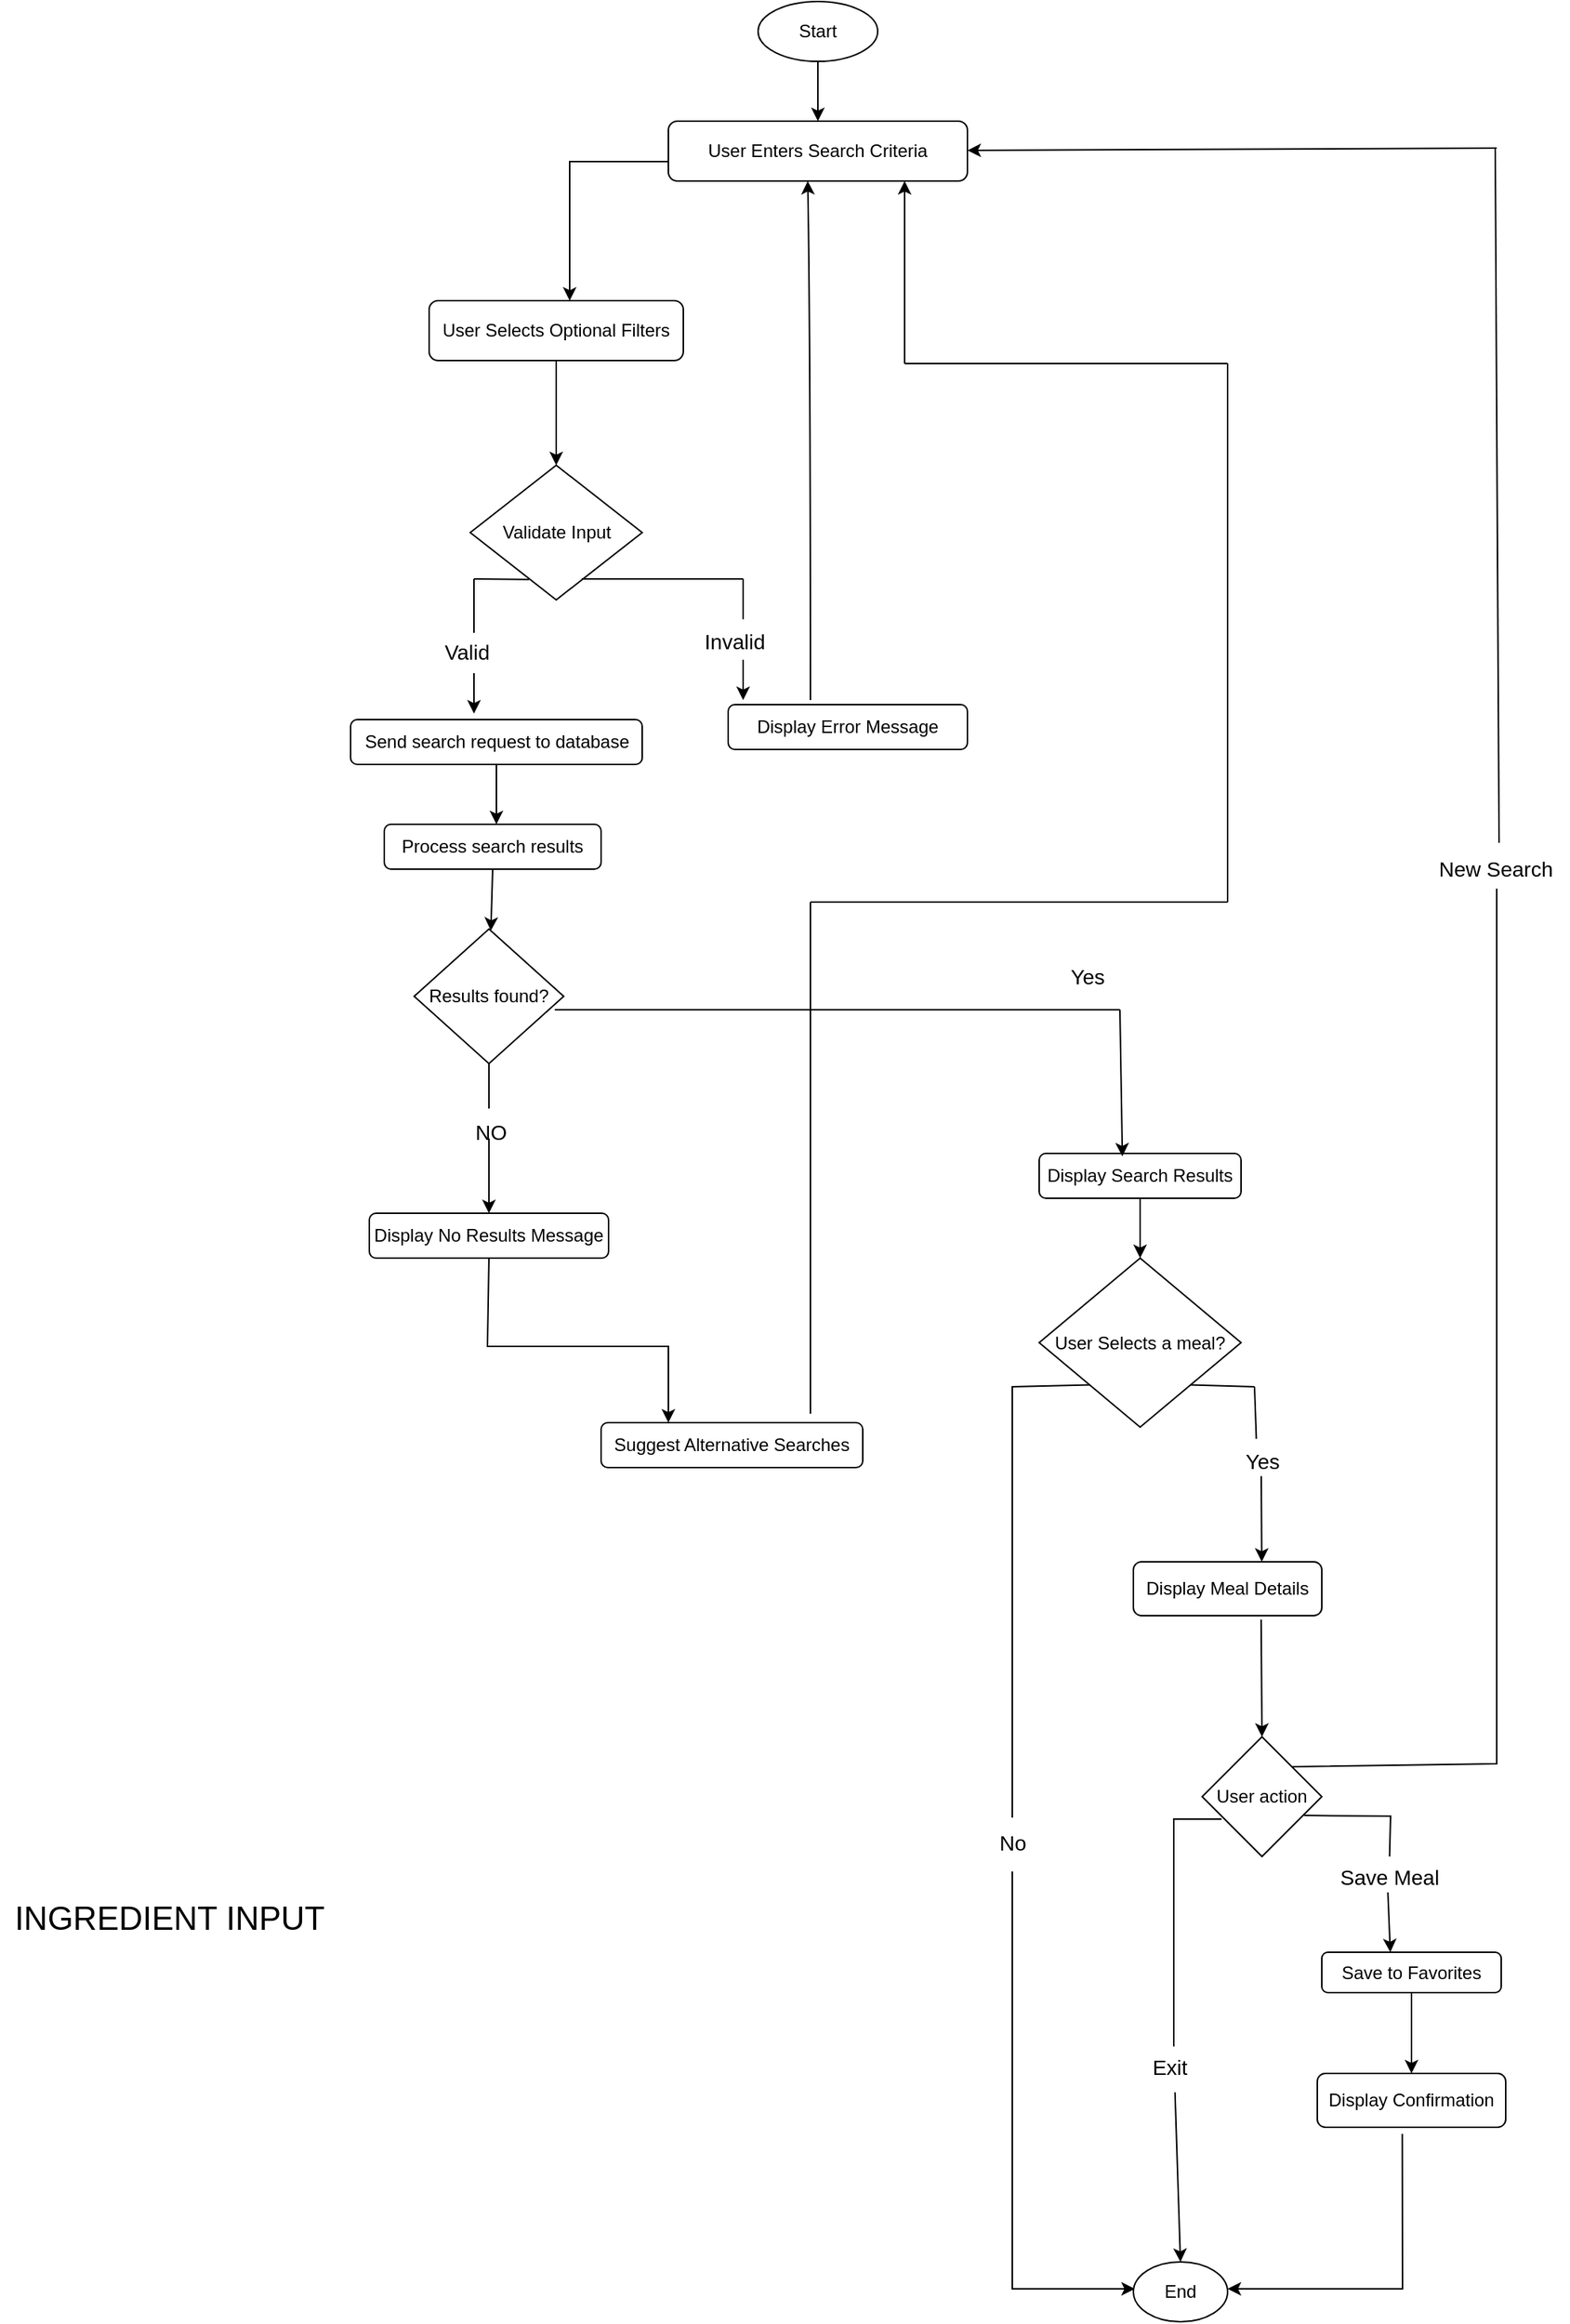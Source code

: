 <mxfile version="26.2.9">
  <diagram id="C5RBs43oDa-KdzZeNtuy" name="Page-1">
    <mxGraphModel dx="1043" dy="670" grid="1" gridSize="9" guides="1" tooltips="1" connect="1" arrows="1" fold="1" page="1" pageScale="1" pageWidth="583" pageHeight="827" math="0" shadow="0">
      <root>
        <mxCell id="WIyWlLk6GJQsqaUBKTNV-0" />
        <mxCell id="WIyWlLk6GJQsqaUBKTNV-1" parent="WIyWlLk6GJQsqaUBKTNV-0" />
        <mxCell id="gf65TOf0IDrILVoOI4ct-1" value="Start" style="ellipse;whiteSpace=wrap;html=1;" parent="WIyWlLk6GJQsqaUBKTNV-1" vertex="1">
          <mxGeometry x="550" y="10" width="80" height="40" as="geometry" />
        </mxCell>
        <mxCell id="gf65TOf0IDrILVoOI4ct-2" value="" style="endArrow=classic;html=1;rounded=0;exitX=0.5;exitY=1;exitDx=0;exitDy=0;" parent="WIyWlLk6GJQsqaUBKTNV-1" source="gf65TOf0IDrILVoOI4ct-1" edge="1">
          <mxGeometry width="50" height="50" relative="1" as="geometry">
            <mxPoint x="590" y="350" as="sourcePoint" />
            <mxPoint x="590" y="90" as="targetPoint" />
          </mxGeometry>
        </mxCell>
        <mxCell id="gf65TOf0IDrILVoOI4ct-3" value="User Enters Search Criteria" style="rounded=1;whiteSpace=wrap;html=1;" parent="WIyWlLk6GJQsqaUBKTNV-1" vertex="1">
          <mxGeometry x="490" y="90" width="200" height="40" as="geometry" />
        </mxCell>
        <mxCell id="gf65TOf0IDrILVoOI4ct-4" value="" style="endArrow=classic;html=1;rounded=0;" parent="WIyWlLk6GJQsqaUBKTNV-1" edge="1">
          <mxGeometry width="50" height="50" relative="1" as="geometry">
            <mxPoint x="490" y="117" as="sourcePoint" />
            <mxPoint x="424" y="210" as="targetPoint" />
            <Array as="points">
              <mxPoint x="424" y="117" />
            </Array>
          </mxGeometry>
        </mxCell>
        <mxCell id="gf65TOf0IDrILVoOI4ct-6" value="User Selects Optional Filters" style="rounded=1;whiteSpace=wrap;html=1;" parent="WIyWlLk6GJQsqaUBKTNV-1" vertex="1">
          <mxGeometry x="330" y="210" width="170" height="40" as="geometry" />
        </mxCell>
        <mxCell id="gf65TOf0IDrILVoOI4ct-7" value="" style="endArrow=classic;html=1;rounded=0;exitX=0.5;exitY=1;exitDx=0;exitDy=0;" parent="WIyWlLk6GJQsqaUBKTNV-1" source="gf65TOf0IDrILVoOI4ct-6" edge="1">
          <mxGeometry width="50" height="50" relative="1" as="geometry">
            <mxPoint x="590" y="350" as="sourcePoint" />
            <mxPoint x="415" y="320" as="targetPoint" />
          </mxGeometry>
        </mxCell>
        <mxCell id="gf65TOf0IDrILVoOI4ct-8" value="Validate Input" style="rhombus;whiteSpace=wrap;html=1;" parent="WIyWlLk6GJQsqaUBKTNV-1" vertex="1">
          <mxGeometry x="357.5" y="320" width="115" height="90" as="geometry" />
        </mxCell>
        <mxCell id="gf65TOf0IDrILVoOI4ct-11" value="&lt;font style=&quot;font-size: 14px;&quot;&gt;Valid&lt;/font&gt;" style="text;html=1;align=center;verticalAlign=middle;resizable=0;points=[];autosize=1;strokeColor=none;fillColor=none;" parent="WIyWlLk6GJQsqaUBKTNV-1" vertex="1">
          <mxGeometry x="330" y="430" width="50" height="30" as="geometry" />
        </mxCell>
        <mxCell id="gf65TOf0IDrILVoOI4ct-13" value="Send search request to database" style="rounded=1;whiteSpace=wrap;html=1;" parent="WIyWlLk6GJQsqaUBKTNV-1" vertex="1">
          <mxGeometry x="277.5" y="490" width="195" height="30" as="geometry" />
        </mxCell>
        <mxCell id="gf65TOf0IDrILVoOI4ct-14" value="" style="endArrow=classic;html=1;rounded=0;exitX=0.5;exitY=1;exitDx=0;exitDy=0;" parent="WIyWlLk6GJQsqaUBKTNV-1" source="gf65TOf0IDrILVoOI4ct-13" edge="1">
          <mxGeometry width="50" height="50" relative="1" as="geometry">
            <mxPoint x="590" y="550" as="sourcePoint" />
            <mxPoint x="375" y="560" as="targetPoint" />
          </mxGeometry>
        </mxCell>
        <mxCell id="gf65TOf0IDrILVoOI4ct-15" value="Process search results" style="rounded=1;whiteSpace=wrap;html=1;" parent="WIyWlLk6GJQsqaUBKTNV-1" vertex="1">
          <mxGeometry x="300" y="560" width="145" height="30" as="geometry" />
        </mxCell>
        <mxCell id="gf65TOf0IDrILVoOI4ct-16" value="Results found?" style="rhombus;whiteSpace=wrap;html=1;" parent="WIyWlLk6GJQsqaUBKTNV-1" vertex="1">
          <mxGeometry x="320" y="630" width="100" height="90" as="geometry" />
        </mxCell>
        <mxCell id="gf65TOf0IDrILVoOI4ct-17" value="" style="endArrow=classic;html=1;rounded=0;exitX=0.5;exitY=1;exitDx=0;exitDy=0;" parent="WIyWlLk6GJQsqaUBKTNV-1" source="gf65TOf0IDrILVoOI4ct-15" target="gf65TOf0IDrILVoOI4ct-16" edge="1">
          <mxGeometry width="50" height="50" relative="1" as="geometry">
            <mxPoint x="373" y="592" as="sourcePoint" />
            <mxPoint x="420" y="650" as="targetPoint" />
          </mxGeometry>
        </mxCell>
        <mxCell id="gf65TOf0IDrILVoOI4ct-18" value="" style="endArrow=none;html=1;rounded=0;exitX=0.5;exitY=1;exitDx=0;exitDy=0;" parent="WIyWlLk6GJQsqaUBKTNV-1" source="gf65TOf0IDrILVoOI4ct-16" edge="1">
          <mxGeometry width="50" height="50" relative="1" as="geometry">
            <mxPoint x="590" y="850" as="sourcePoint" />
            <mxPoint x="370" y="750" as="targetPoint" />
          </mxGeometry>
        </mxCell>
        <mxCell id="gf65TOf0IDrILVoOI4ct-19" value="&lt;font style=&quot;font-size: 14px;&quot;&gt;NO&lt;/font&gt;" style="text;html=1;align=center;verticalAlign=middle;resizable=0;points=[];autosize=1;strokeColor=none;fillColor=none;" parent="WIyWlLk6GJQsqaUBKTNV-1" vertex="1">
          <mxGeometry x="348" y="752" width="45" height="27" as="geometry" />
        </mxCell>
        <mxCell id="gf65TOf0IDrILVoOI4ct-20" value="" style="endArrow=classic;html=1;rounded=0;" parent="WIyWlLk6GJQsqaUBKTNV-1" edge="1">
          <mxGeometry width="50" height="50" relative="1" as="geometry">
            <mxPoint x="370" y="770" as="sourcePoint" />
            <mxPoint x="370" y="820" as="targetPoint" />
            <Array as="points">
              <mxPoint x="370" y="800" />
            </Array>
          </mxGeometry>
        </mxCell>
        <mxCell id="gf65TOf0IDrILVoOI4ct-21" value="Display No Results Message" style="rounded=1;whiteSpace=wrap;html=1;" parent="WIyWlLk6GJQsqaUBKTNV-1" vertex="1">
          <mxGeometry x="290" y="820" width="160" height="30" as="geometry" />
        </mxCell>
        <mxCell id="gf65TOf0IDrILVoOI4ct-22" value="" style="endArrow=classic;html=1;rounded=0;exitX=0.5;exitY=1;exitDx=0;exitDy=0;" parent="WIyWlLk6GJQsqaUBKTNV-1" source="gf65TOf0IDrILVoOI4ct-21" edge="1">
          <mxGeometry width="50" height="50" relative="1" as="geometry">
            <mxPoint x="380" y="860" as="sourcePoint" />
            <mxPoint x="490" y="960" as="targetPoint" />
            <Array as="points">
              <mxPoint x="369" y="909" />
              <mxPoint x="490" y="909" />
            </Array>
          </mxGeometry>
        </mxCell>
        <mxCell id="gf65TOf0IDrILVoOI4ct-24" value="Suggest Alternative Searches" style="rounded=1;whiteSpace=wrap;html=1;" parent="WIyWlLk6GJQsqaUBKTNV-1" vertex="1">
          <mxGeometry x="445" y="960" width="175" height="30" as="geometry" />
        </mxCell>
        <mxCell id="gf65TOf0IDrILVoOI4ct-26" value="" style="endArrow=none;html=1;rounded=0;" parent="WIyWlLk6GJQsqaUBKTNV-1" edge="1">
          <mxGeometry width="50" height="50" relative="1" as="geometry">
            <mxPoint x="432" y="396" as="sourcePoint" />
            <mxPoint x="540" y="396" as="targetPoint" />
          </mxGeometry>
        </mxCell>
        <mxCell id="gf65TOf0IDrILVoOI4ct-27" value="&lt;font style=&quot;font-size: 14px;&quot;&gt;Invalid&lt;/font&gt;" style="text;html=1;align=center;verticalAlign=middle;resizable=0;points=[];autosize=1;strokeColor=none;fillColor=none;" parent="WIyWlLk6GJQsqaUBKTNV-1" vertex="1">
          <mxGeometry x="504" y="423" width="60" height="30" as="geometry" />
        </mxCell>
        <mxCell id="gf65TOf0IDrILVoOI4ct-28" value="" style="endArrow=classic;html=1;rounded=0;" parent="WIyWlLk6GJQsqaUBKTNV-1" edge="1">
          <mxGeometry width="50" height="50" relative="1" as="geometry">
            <mxPoint x="540" y="450" as="sourcePoint" />
            <mxPoint x="540" y="477" as="targetPoint" />
          </mxGeometry>
        </mxCell>
        <mxCell id="gf65TOf0IDrILVoOI4ct-29" value="Display Error Message" style="rounded=1;whiteSpace=wrap;html=1;" parent="WIyWlLk6GJQsqaUBKTNV-1" vertex="1">
          <mxGeometry x="530" y="480" width="160" height="30" as="geometry" />
        </mxCell>
        <mxCell id="gf65TOf0IDrILVoOI4ct-177" value="" style="curved=1;endArrow=classic;html=1;rounded=0;entryX=0.466;entryY=1;entryDx=0;entryDy=0;entryPerimeter=0;" parent="WIyWlLk6GJQsqaUBKTNV-1" target="gf65TOf0IDrILVoOI4ct-3" edge="1">
          <mxGeometry width="50" height="50" relative="1" as="geometry">
            <mxPoint x="585" y="477" as="sourcePoint" />
            <mxPoint x="585" y="135" as="targetPoint" />
            <Array as="points">
              <mxPoint x="585" y="234" />
            </Array>
          </mxGeometry>
        </mxCell>
        <mxCell id="gf65TOf0IDrILVoOI4ct-180" value="Display Search Results" style="rounded=1;whiteSpace=wrap;html=1;" parent="WIyWlLk6GJQsqaUBKTNV-1" vertex="1">
          <mxGeometry x="738" y="780" width="135" height="30" as="geometry" />
        </mxCell>
        <mxCell id="gf65TOf0IDrILVoOI4ct-181" value="" style="endArrow=classic;html=1;rounded=0;exitX=0.5;exitY=1;exitDx=0;exitDy=0;entryX=0.5;entryY=0;entryDx=0;entryDy=0;" parent="WIyWlLk6GJQsqaUBKTNV-1" source="gf65TOf0IDrILVoOI4ct-180" target="gf65TOf0IDrILVoOI4ct-182" edge="1">
          <mxGeometry width="50" height="50" relative="1" as="geometry">
            <mxPoint x="648" y="896" as="sourcePoint" />
            <mxPoint x="798" y="846" as="targetPoint" />
          </mxGeometry>
        </mxCell>
        <mxCell id="gf65TOf0IDrILVoOI4ct-182" value="User Selects a meal?" style="rhombus;whiteSpace=wrap;html=1;" parent="WIyWlLk6GJQsqaUBKTNV-1" vertex="1">
          <mxGeometry x="738" y="850" width="135" height="113" as="geometry" />
        </mxCell>
        <mxCell id="gf65TOf0IDrILVoOI4ct-186" value="" style="endArrow=none;html=1;rounded=0;exitX=1;exitY=1;exitDx=0;exitDy=0;" parent="WIyWlLk6GJQsqaUBKTNV-1" source="gf65TOf0IDrILVoOI4ct-182" edge="1">
          <mxGeometry width="50" height="50" relative="1" as="geometry">
            <mxPoint x="765" y="1103" as="sourcePoint" />
            <mxPoint x="882" y="936" as="targetPoint" />
          </mxGeometry>
        </mxCell>
        <mxCell id="gf65TOf0IDrILVoOI4ct-187" value="&lt;font style=&quot;font-size: 14px;&quot;&gt;Yes&lt;/font&gt;" style="text;html=1;align=center;verticalAlign=middle;resizable=0;points=[];autosize=1;strokeColor=none;fillColor=none;" parent="WIyWlLk6GJQsqaUBKTNV-1" vertex="1">
          <mxGeometry x="864.5" y="972" width="45" height="27" as="geometry" />
        </mxCell>
        <mxCell id="gf65TOf0IDrILVoOI4ct-188" value="" style="endArrow=classic;html=1;rounded=0;entryX=0.36;entryY=0.006;entryDx=0;entryDy=0;entryPerimeter=0;" parent="WIyWlLk6GJQsqaUBKTNV-1" edge="1">
          <mxGeometry width="50" height="50" relative="1" as="geometry">
            <mxPoint x="886.5" y="995.78" as="sourcePoint" />
            <mxPoint x="886.86" y="1052.996" as="targetPoint" />
          </mxGeometry>
        </mxCell>
        <mxCell id="gf65TOf0IDrILVoOI4ct-189" value="Display Meal Details" style="rounded=1;whiteSpace=wrap;html=1;" parent="WIyWlLk6GJQsqaUBKTNV-1" vertex="1">
          <mxGeometry x="801" y="1053" width="126" height="36" as="geometry" />
        </mxCell>
        <mxCell id="gf65TOf0IDrILVoOI4ct-191" value="User action" style="rhombus;whiteSpace=wrap;html=1;" parent="WIyWlLk6GJQsqaUBKTNV-1" vertex="1">
          <mxGeometry x="847" y="1170" width="80" height="80" as="geometry" />
        </mxCell>
        <mxCell id="gf65TOf0IDrILVoOI4ct-196" value="" style="endArrow=none;html=1;rounded=0;exitX=0.852;exitY=0.657;exitDx=0;exitDy=0;exitPerimeter=0;" parent="WIyWlLk6GJQsqaUBKTNV-1" source="gf65TOf0IDrILVoOI4ct-191" target="gf65TOf0IDrILVoOI4ct-197" edge="1">
          <mxGeometry width="50" height="50" relative="1" as="geometry">
            <mxPoint x="954" y="1206" as="sourcePoint" />
            <mxPoint x="945" y="1251" as="targetPoint" />
            <Array as="points">
              <mxPoint x="973" y="1223" />
            </Array>
          </mxGeometry>
        </mxCell>
        <mxCell id="gf65TOf0IDrILVoOI4ct-197" value="&lt;font style=&quot;font-size: 14px;&quot;&gt;Save Meal&lt;/font&gt;" style="text;html=1;align=center;verticalAlign=middle;resizable=0;points=[];autosize=1;strokeColor=none;fillColor=none;" parent="WIyWlLk6GJQsqaUBKTNV-1" vertex="1">
          <mxGeometry x="927" y="1250" width="90" height="27" as="geometry" />
        </mxCell>
        <mxCell id="gf65TOf0IDrILVoOI4ct-199" value="Save to Favorites" style="rounded=1;whiteSpace=wrap;html=1;" parent="WIyWlLk6GJQsqaUBKTNV-1" vertex="1">
          <mxGeometry x="927" y="1314" width="120" height="27" as="geometry" />
        </mxCell>
        <mxCell id="gf65TOf0IDrILVoOI4ct-200" value="" style="endArrow=classic;html=1;rounded=0;exitX=0.5;exitY=1;exitDx=0;exitDy=0;" parent="WIyWlLk6GJQsqaUBKTNV-1" source="gf65TOf0IDrILVoOI4ct-199" target="gf65TOf0IDrILVoOI4ct-201" edge="1">
          <mxGeometry width="50" height="50" relative="1" as="geometry">
            <mxPoint x="900" y="1499" as="sourcePoint" />
            <mxPoint x="987" y="1404" as="targetPoint" />
          </mxGeometry>
        </mxCell>
        <mxCell id="gf65TOf0IDrILVoOI4ct-201" value="Display Confirmation" style="rounded=1;whiteSpace=wrap;html=1;" parent="WIyWlLk6GJQsqaUBKTNV-1" vertex="1">
          <mxGeometry x="924" y="1395" width="126" height="36" as="geometry" />
        </mxCell>
        <mxCell id="gf65TOf0IDrILVoOI4ct-202" value="" style="endArrow=none;html=1;rounded=0;entryX=0.162;entryY=0.687;entryDx=0;entryDy=0;entryPerimeter=0;" parent="WIyWlLk6GJQsqaUBKTNV-1" target="gf65TOf0IDrILVoOI4ct-191" edge="1">
          <mxGeometry width="50" height="50" relative="1" as="geometry">
            <mxPoint x="828" y="1377" as="sourcePoint" />
            <mxPoint x="846" y="1233" as="targetPoint" />
            <Array as="points">
              <mxPoint x="828" y="1225" />
            </Array>
          </mxGeometry>
        </mxCell>
        <mxCell id="gf65TOf0IDrILVoOI4ct-203" value="&lt;font style=&quot;font-size: 14px;&quot;&gt;Exit&lt;/font&gt;" style="text;html=1;align=center;verticalAlign=middle;resizable=0;points=[];autosize=1;strokeColor=none;fillColor=none;" parent="WIyWlLk6GJQsqaUBKTNV-1" vertex="1">
          <mxGeometry x="802" y="1377" width="45" height="27" as="geometry" />
        </mxCell>
        <mxCell id="gf65TOf0IDrILVoOI4ct-205" value="" style="endArrow=none;html=1;rounded=0;entryX=0;entryY=1;entryDx=0;entryDy=0;" parent="WIyWlLk6GJQsqaUBKTNV-1" target="gf65TOf0IDrILVoOI4ct-182" edge="1">
          <mxGeometry width="50" height="50" relative="1" as="geometry">
            <mxPoint x="720" y="1224" as="sourcePoint" />
            <mxPoint x="756" y="990" as="targetPoint" />
            <Array as="points">
              <mxPoint x="720" y="936" />
            </Array>
          </mxGeometry>
        </mxCell>
        <mxCell id="gf65TOf0IDrILVoOI4ct-206" value="&lt;font style=&quot;font-size: 14px;&quot;&gt;No&lt;/font&gt;" style="text;html=1;align=center;verticalAlign=middle;resizable=0;points=[];autosize=1;strokeColor=none;fillColor=none;" parent="WIyWlLk6GJQsqaUBKTNV-1" vertex="1">
          <mxGeometry x="702" y="1227" width="36" height="27" as="geometry" />
        </mxCell>
        <mxCell id="gf65TOf0IDrILVoOI4ct-207" value="" style="endArrow=classic;html=1;rounded=0;" parent="WIyWlLk6GJQsqaUBKTNV-1" edge="1">
          <mxGeometry width="50" height="50" relative="1" as="geometry">
            <mxPoint x="720" y="1260" as="sourcePoint" />
            <mxPoint x="802" y="1539" as="targetPoint" />
            <Array as="points">
              <mxPoint x="720" y="1539" />
            </Array>
          </mxGeometry>
        </mxCell>
        <mxCell id="gf65TOf0IDrILVoOI4ct-208" value="" style="endArrow=classic;html=1;rounded=0;exitX=0.451;exitY=1.122;exitDx=0;exitDy=0;exitPerimeter=0;" parent="WIyWlLk6GJQsqaUBKTNV-1" source="gf65TOf0IDrILVoOI4ct-201" edge="1">
          <mxGeometry width="50" height="50" relative="1" as="geometry">
            <mxPoint x="774" y="1598" as="sourcePoint" />
            <mxPoint x="864" y="1539" as="targetPoint" />
            <Array as="points">
              <mxPoint x="981" y="1539" />
            </Array>
          </mxGeometry>
        </mxCell>
        <mxCell id="gf65TOf0IDrILVoOI4ct-209" value="End" style="ellipse;whiteSpace=wrap;html=1;" parent="WIyWlLk6GJQsqaUBKTNV-1" vertex="1">
          <mxGeometry x="801" y="1521" width="63" height="40" as="geometry" />
        </mxCell>
        <mxCell id="gf65TOf0IDrILVoOI4ct-210" value="" style="endArrow=none;html=1;rounded=0;exitX=1;exitY=0;exitDx=0;exitDy=0;" parent="WIyWlLk6GJQsqaUBKTNV-1" source="gf65TOf0IDrILVoOI4ct-191" edge="1">
          <mxGeometry width="50" height="50" relative="1" as="geometry">
            <mxPoint x="918" y="1188" as="sourcePoint" />
            <mxPoint x="1044" y="603" as="targetPoint" />
            <Array as="points">
              <mxPoint x="1044" y="1188" />
            </Array>
          </mxGeometry>
        </mxCell>
        <mxCell id="gf65TOf0IDrILVoOI4ct-211" value="&lt;font style=&quot;font-size: 14px;&quot;&gt;New Search&lt;/font&gt;" style="text;html=1;align=center;verticalAlign=middle;resizable=0;points=[];autosize=1;strokeColor=none;fillColor=none;" parent="WIyWlLk6GJQsqaUBKTNV-1" vertex="1">
          <mxGeometry x="993" y="576" width="99" height="27" as="geometry" />
        </mxCell>
        <mxCell id="gf65TOf0IDrILVoOI4ct-214" value="&lt;font style=&quot;font-size: 14px;&quot;&gt;Yes&lt;/font&gt;" style="text;html=1;align=center;verticalAlign=middle;resizable=0;points=[];autosize=1;strokeColor=none;fillColor=none;" parent="WIyWlLk6GJQsqaUBKTNV-1" vertex="1">
          <mxGeometry x="747" y="648" width="45" height="27" as="geometry" />
        </mxCell>
        <mxCell id="RK_CQbeDSwDvSBELLkF4-0" value="" style="endArrow=classic;html=1;rounded=0;exitX=0.491;exitY=0.889;exitDx=0;exitDy=0;exitPerimeter=0;entryX=0.382;entryY=0;entryDx=0;entryDy=0;entryPerimeter=0;" parent="WIyWlLk6GJQsqaUBKTNV-1" source="gf65TOf0IDrILVoOI4ct-197" target="gf65TOf0IDrILVoOI4ct-199" edge="1">
          <mxGeometry width="50" height="50" relative="1" as="geometry">
            <mxPoint x="558" y="1373" as="sourcePoint" />
            <mxPoint x="981" y="1305" as="targetPoint" />
          </mxGeometry>
        </mxCell>
        <mxCell id="RK_CQbeDSwDvSBELLkF4-1" value="" style="endArrow=classic;html=1;rounded=0;exitX=0.678;exitY=1.072;exitDx=0;exitDy=0;entryX=0.5;entryY=0;entryDx=0;entryDy=0;exitPerimeter=0;" parent="WIyWlLk6GJQsqaUBKTNV-1" source="gf65TOf0IDrILVoOI4ct-189" target="gf65TOf0IDrILVoOI4ct-191" edge="1">
          <mxGeometry width="50" height="50" relative="1" as="geometry">
            <mxPoint x="558" y="1175" as="sourcePoint" />
            <mxPoint x="864" y="1188" as="targetPoint" />
          </mxGeometry>
        </mxCell>
        <mxCell id="RK_CQbeDSwDvSBELLkF4-2" value="" style="endArrow=none;html=1;rounded=0;exitX=0.531;exitY=-0.133;exitDx=0;exitDy=0;exitPerimeter=0;" parent="WIyWlLk6GJQsqaUBKTNV-1" source="gf65TOf0IDrILVoOI4ct-211" edge="1">
          <mxGeometry width="50" height="50" relative="1" as="geometry">
            <mxPoint x="558" y="374" as="sourcePoint" />
            <mxPoint x="1043" y="108" as="targetPoint" />
          </mxGeometry>
        </mxCell>
        <mxCell id="RK_CQbeDSwDvSBELLkF4-3" value="" style="endArrow=classic;html=1;rounded=0;" parent="WIyWlLk6GJQsqaUBKTNV-1" target="gf65TOf0IDrILVoOI4ct-3" edge="1">
          <mxGeometry width="50" height="50" relative="1" as="geometry">
            <mxPoint x="1044" y="108" as="sourcePoint" />
            <mxPoint x="693" y="108" as="targetPoint" />
          </mxGeometry>
        </mxCell>
        <mxCell id="RK_CQbeDSwDvSBELLkF4-4" value="" style="endArrow=classic;html=1;rounded=0;exitX=0.596;exitY=1.133;exitDx=0;exitDy=0;exitPerimeter=0;entryX=0.5;entryY=0;entryDx=0;entryDy=0;" parent="WIyWlLk6GJQsqaUBKTNV-1" source="gf65TOf0IDrILVoOI4ct-203" target="gf65TOf0IDrILVoOI4ct-209" edge="1">
          <mxGeometry width="50" height="50" relative="1" as="geometry">
            <mxPoint x="819" y="1413" as="sourcePoint" />
            <mxPoint x="829" y="1512" as="targetPoint" />
          </mxGeometry>
        </mxCell>
        <mxCell id="RK_CQbeDSwDvSBELLkF4-6" value="" style="endArrow=none;html=1;rounded=0;" parent="WIyWlLk6GJQsqaUBKTNV-1" edge="1">
          <mxGeometry width="50" height="50" relative="1" as="geometry">
            <mxPoint x="585" y="954" as="sourcePoint" />
            <mxPoint x="585" y="612" as="targetPoint" />
          </mxGeometry>
        </mxCell>
        <mxCell id="RK_CQbeDSwDvSBELLkF4-7" value="" style="endArrow=none;html=1;rounded=0;" parent="WIyWlLk6GJQsqaUBKTNV-1" edge="1">
          <mxGeometry width="50" height="50" relative="1" as="geometry">
            <mxPoint x="585" y="612" as="sourcePoint" />
            <mxPoint x="864" y="612" as="targetPoint" />
          </mxGeometry>
        </mxCell>
        <mxCell id="RK_CQbeDSwDvSBELLkF4-8" value="" style="endArrow=none;html=1;rounded=0;" parent="WIyWlLk6GJQsqaUBKTNV-1" edge="1">
          <mxGeometry width="50" height="50" relative="1" as="geometry">
            <mxPoint x="864" y="612" as="sourcePoint" />
            <mxPoint x="864" y="252" as="targetPoint" />
          </mxGeometry>
        </mxCell>
        <mxCell id="RK_CQbeDSwDvSBELLkF4-9" value="" style="endArrow=none;html=1;rounded=0;" parent="WIyWlLk6GJQsqaUBKTNV-1" edge="1">
          <mxGeometry width="50" height="50" relative="1" as="geometry">
            <mxPoint x="648" y="252" as="sourcePoint" />
            <mxPoint x="864" y="252" as="targetPoint" />
          </mxGeometry>
        </mxCell>
        <mxCell id="RK_CQbeDSwDvSBELLkF4-10" value="" style="endArrow=classic;html=1;rounded=0;entryX=0.79;entryY=1;entryDx=0;entryDy=0;entryPerimeter=0;" parent="WIyWlLk6GJQsqaUBKTNV-1" target="gf65TOf0IDrILVoOI4ct-3" edge="1">
          <mxGeometry width="50" height="50" relative="1" as="geometry">
            <mxPoint x="648" y="252" as="sourcePoint" />
            <mxPoint x="648" y="135" as="targetPoint" />
          </mxGeometry>
        </mxCell>
        <mxCell id="RK_CQbeDSwDvSBELLkF4-11" value="" style="endArrow=none;html=1;rounded=0;" parent="WIyWlLk6GJQsqaUBKTNV-1" edge="1">
          <mxGeometry width="50" height="50" relative="1" as="geometry">
            <mxPoint x="414" y="684" as="sourcePoint" />
            <mxPoint x="792" y="684" as="targetPoint" />
          </mxGeometry>
        </mxCell>
        <mxCell id="RK_CQbeDSwDvSBELLkF4-12" value="" style="endArrow=classic;html=1;rounded=0;entryX=0.412;entryY=0.067;entryDx=0;entryDy=0;entryPerimeter=0;" parent="WIyWlLk6GJQsqaUBKTNV-1" target="gf65TOf0IDrILVoOI4ct-180" edge="1">
          <mxGeometry width="50" height="50" relative="1" as="geometry">
            <mxPoint x="792" y="684" as="sourcePoint" />
            <mxPoint x="792" y="774" as="targetPoint" />
          </mxGeometry>
        </mxCell>
        <mxCell id="RK_CQbeDSwDvSBELLkF4-15" value="" style="endArrow=none;html=1;rounded=0;exitX=0.342;exitY=0.849;exitDx=0;exitDy=0;exitPerimeter=0;" parent="WIyWlLk6GJQsqaUBKTNV-1" source="gf65TOf0IDrILVoOI4ct-8" edge="1">
          <mxGeometry width="50" height="50" relative="1" as="geometry">
            <mxPoint x="558" y="473" as="sourcePoint" />
            <mxPoint x="360" y="396" as="targetPoint" />
          </mxGeometry>
        </mxCell>
        <mxCell id="RK_CQbeDSwDvSBELLkF4-16" value="" style="endArrow=none;html=1;rounded=0;" parent="WIyWlLk6GJQsqaUBKTNV-1" edge="1">
          <mxGeometry width="50" height="50" relative="1" as="geometry">
            <mxPoint x="360" y="432" as="sourcePoint" />
            <mxPoint x="360" y="396" as="targetPoint" />
          </mxGeometry>
        </mxCell>
        <mxCell id="RK_CQbeDSwDvSBELLkF4-17" value="" style="endArrow=classic;html=1;rounded=0;" parent="WIyWlLk6GJQsqaUBKTNV-1" edge="1">
          <mxGeometry width="50" height="50" relative="1" as="geometry">
            <mxPoint x="360" y="459" as="sourcePoint" />
            <mxPoint x="360" y="486" as="targetPoint" />
          </mxGeometry>
        </mxCell>
        <mxCell id="RK_CQbeDSwDvSBELLkF4-18" value="" style="endArrow=none;html=1;rounded=0;" parent="WIyWlLk6GJQsqaUBKTNV-1" edge="1">
          <mxGeometry width="50" height="50" relative="1" as="geometry">
            <mxPoint x="540" y="396" as="sourcePoint" />
            <mxPoint x="540" y="423" as="targetPoint" />
          </mxGeometry>
        </mxCell>
        <mxCell id="RK_CQbeDSwDvSBELLkF4-20" value="" style="endArrow=none;html=1;rounded=0;exitX=0.416;exitY=-0.044;exitDx=0;exitDy=0;exitPerimeter=0;" parent="WIyWlLk6GJQsqaUBKTNV-1" source="gf65TOf0IDrILVoOI4ct-187" edge="1">
          <mxGeometry width="50" height="50" relative="1" as="geometry">
            <mxPoint x="558" y="1139" as="sourcePoint" />
            <mxPoint x="882" y="936" as="targetPoint" />
          </mxGeometry>
        </mxCell>
        <mxCell id="BeTaR9tlxxRSyz9e0a1V-0" value="&lt;font style=&quot;font-size: 22px;&quot;&gt;INGREDIENT INPUT&lt;/font&gt;" style="text;html=1;align=center;verticalAlign=middle;resizable=0;points=[];autosize=1;strokeColor=none;fillColor=none;" vertex="1" parent="WIyWlLk6GJQsqaUBKTNV-1">
          <mxGeometry x="43" y="1274" width="225" height="36" as="geometry" />
        </mxCell>
      </root>
    </mxGraphModel>
  </diagram>
</mxfile>
